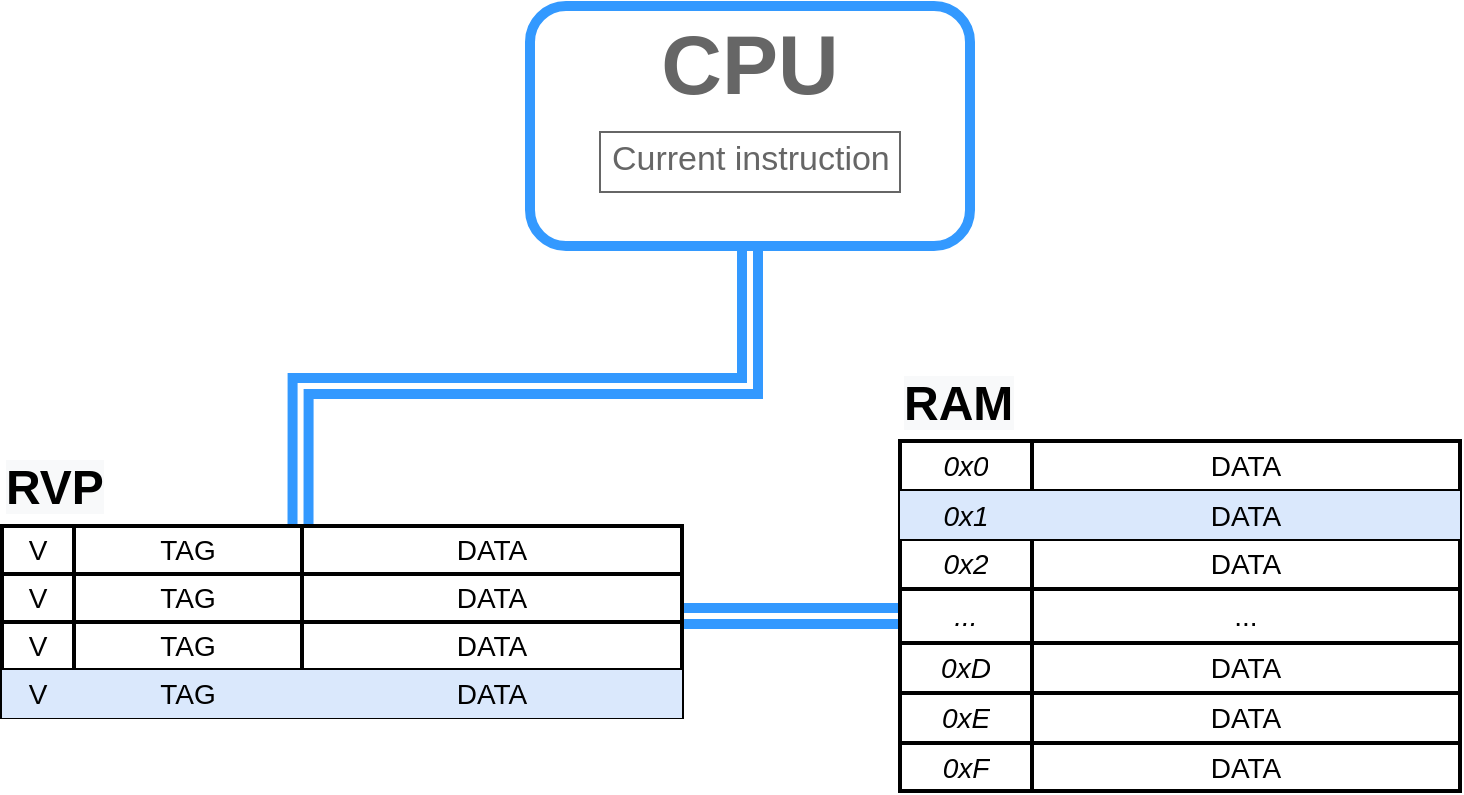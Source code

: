 <mxfile version="15.9.4" type="device"><diagram id="piDafpqhtRUU5qUU-vj8" name="Page-1"><mxGraphModel dx="1422" dy="705" grid="1" gridSize="10" guides="1" tooltips="1" connect="1" arrows="1" fold="1" page="1" pageScale="1" pageWidth="827" pageHeight="1169" math="0" shadow="0"><root><mxCell id="0"/><mxCell id="1" parent="0"/><mxCell id="JVOF7DBvnK_IMMGVgN5s-132" style="edgeStyle=orthogonalEdgeStyle;shape=link;rounded=0;orthogonalLoop=1;jettySize=auto;html=1;entryX=0.439;entryY=-0.021;entryDx=0;entryDy=0;entryPerimeter=0;fontSize=14;endArrow=none;endFill=0;strokeColor=#3399FF;strokeWidth=5;" edge="1" parent="1" source="JVOF7DBvnK_IMMGVgN5s-6" target="JVOF7DBvnK_IMMGVgN5s-119"><mxGeometry relative="1" as="geometry"/></mxCell><mxCell id="JVOF7DBvnK_IMMGVgN5s-6" value="" style="rounded=1;whiteSpace=wrap;html=1;fontFamily=Helvetica;fontSize=38;fontColor=#4C0099;align=left;verticalAlign=middle;strokeWidth=5;strokeColor=#3399FF;" vertex="1" parent="1"><mxGeometry x="304" y="40" width="220" height="120.0" as="geometry"/></mxCell><mxCell id="JVOF7DBvnK_IMMGVgN5s-7" value="Current instruction" style="strokeWidth=1;shadow=0;dashed=0;align=center;html=1;shape=mxgraph.mockup.text.textBox;fontColor=#666666;align=left;fontSize=17;spacingLeft=4;spacingTop=-3;strokeColor=#666666;mainText=;fontFamily=Helvetica;" vertex="1" parent="1"><mxGeometry x="339" y="103" width="150" height="30.0" as="geometry"/></mxCell><mxCell id="JVOF7DBvnK_IMMGVgN5s-8" value="&lt;b style=&quot;font-size: 42px&quot;&gt;&lt;font color=&quot;#666666&quot;&gt;CPU&lt;/font&gt;&lt;/b&gt;" style="text;html=1;strokeColor=none;fillColor=none;align=center;verticalAlign=middle;whiteSpace=wrap;rounded=0;fontFamily=Helvetica;fontSize=42;fontColor=#000000;" vertex="1" parent="1"><mxGeometry x="319" y="49" width="190" height="41" as="geometry"/></mxCell><mxCell id="JVOF7DBvnK_IMMGVgN5s-9" style="edgeStyle=orthogonalEdgeStyle;rounded=0;orthogonalLoop=1;jettySize=auto;html=1;entryX=0;entryY=0.5;entryDx=0;entryDy=0;fontFamily=Helvetica;fontSize=38;fontColor=#000000;shape=link;strokeWidth=5;targetPerimeterSpacing=0;endSize=6;strokeColor=#3399FF;exitX=1.003;exitY=0.875;exitDx=0;exitDy=0;exitPerimeter=0;" edge="1" parent="1" source="JVOF7DBvnK_IMMGVgN5s-172" target="JVOF7DBvnK_IMMGVgN5s-79"><mxGeometry relative="1" as="geometry"><mxPoint x="370" y="318.5" as="sourcePoint"/><mxPoint x="414" y="200" as="targetPoint"/></mxGeometry></mxCell><mxCell id="JVOF7DBvnK_IMMGVgN5s-66" value="" style="shape=table;html=1;whiteSpace=wrap;startSize=0;container=1;collapsible=0;childLayout=tableLayout;fontSize=14;strokeColor=default;strokeWidth=2;fillColor=default;gradientColor=none;" vertex="1" parent="1"><mxGeometry x="489" y="257.5" width="280" height="175" as="geometry"/></mxCell><mxCell id="JVOF7DBvnK_IMMGVgN5s-88" style="shape=partialRectangle;html=1;whiteSpace=wrap;collapsible=0;dropTarget=0;pointerEvents=0;fillColor=none;top=0;left=0;bottom=0;right=0;points=[[0,0.5],[1,0.5]];portConstraint=eastwest;fontSize=14;strokeColor=default;strokeWidth=2;" vertex="1" parent="JVOF7DBvnK_IMMGVgN5s-66"><mxGeometry width="280" height="25" as="geometry"/></mxCell><mxCell id="JVOF7DBvnK_IMMGVgN5s-89" value="0x0" style="shape=partialRectangle;html=1;whiteSpace=wrap;connectable=0;fillColor=none;top=0;left=0;bottom=0;right=0;overflow=hidden;pointerEvents=1;fontSize=14;strokeColor=default;strokeWidth=2;fontStyle=2" vertex="1" parent="JVOF7DBvnK_IMMGVgN5s-88"><mxGeometry width="66" height="25" as="geometry"><mxRectangle width="66" height="25" as="alternateBounds"/></mxGeometry></mxCell><mxCell id="JVOF7DBvnK_IMMGVgN5s-90" value="DATA" style="shape=partialRectangle;html=1;whiteSpace=wrap;connectable=0;fillColor=none;top=0;left=0;bottom=0;right=0;overflow=hidden;pointerEvents=1;fontSize=14;strokeColor=default;strokeWidth=2;" vertex="1" parent="JVOF7DBvnK_IMMGVgN5s-88"><mxGeometry x="66" width="214" height="25" as="geometry"><mxRectangle width="214" height="25" as="alternateBounds"/></mxGeometry></mxCell><mxCell id="JVOF7DBvnK_IMMGVgN5s-85" style="shape=partialRectangle;html=1;whiteSpace=wrap;collapsible=0;dropTarget=0;pointerEvents=0;fillColor=none;top=0;left=0;bottom=0;right=0;points=[[0,0.5],[1,0.5]];portConstraint=eastwest;fontSize=14;strokeColor=default;strokeWidth=2;" vertex="1" parent="JVOF7DBvnK_IMMGVgN5s-66"><mxGeometry y="25" width="280" height="24" as="geometry"/></mxCell><mxCell id="JVOF7DBvnK_IMMGVgN5s-86" value="0x1" style="shape=partialRectangle;html=1;whiteSpace=wrap;connectable=0;fillColor=#dae8fc;top=0;left=0;bottom=0;right=0;overflow=hidden;pointerEvents=1;fontSize=14;strokeColor=#6c8ebf;strokeWidth=2;fontStyle=2" vertex="1" parent="JVOF7DBvnK_IMMGVgN5s-85"><mxGeometry width="66" height="24" as="geometry"><mxRectangle width="66" height="24" as="alternateBounds"/></mxGeometry></mxCell><mxCell id="JVOF7DBvnK_IMMGVgN5s-87" value="DATA" style="shape=partialRectangle;html=1;whiteSpace=wrap;connectable=0;fillColor=#dae8fc;top=0;left=0;bottom=0;right=0;overflow=hidden;pointerEvents=1;fontSize=14;strokeColor=#6c8ebf;strokeWidth=2;" vertex="1" parent="JVOF7DBvnK_IMMGVgN5s-85"><mxGeometry x="66" width="214" height="24" as="geometry"><mxRectangle width="214" height="24" as="alternateBounds"/></mxGeometry></mxCell><mxCell id="JVOF7DBvnK_IMMGVgN5s-82" style="shape=partialRectangle;html=1;whiteSpace=wrap;collapsible=0;dropTarget=0;pointerEvents=0;fillColor=none;top=0;left=0;bottom=0;right=0;points=[[0,0.5],[1,0.5]];portConstraint=eastwest;fontSize=14;strokeColor=default;strokeWidth=2;" vertex="1" parent="JVOF7DBvnK_IMMGVgN5s-66"><mxGeometry y="49" width="280" height="25" as="geometry"/></mxCell><mxCell id="JVOF7DBvnK_IMMGVgN5s-83" value="0x2" style="shape=partialRectangle;html=1;whiteSpace=wrap;connectable=0;fillColor=none;top=0;left=0;bottom=0;right=0;overflow=hidden;pointerEvents=1;fontSize=14;strokeColor=default;strokeWidth=2;fontStyle=2" vertex="1" parent="JVOF7DBvnK_IMMGVgN5s-82"><mxGeometry width="66" height="25" as="geometry"><mxRectangle width="66" height="25" as="alternateBounds"/></mxGeometry></mxCell><mxCell id="JVOF7DBvnK_IMMGVgN5s-84" value="&lt;span&gt;DATA&lt;/span&gt;" style="shape=partialRectangle;html=1;whiteSpace=wrap;connectable=0;fillColor=none;top=0;left=0;bottom=0;right=0;overflow=hidden;pointerEvents=1;fontSize=14;strokeColor=default;strokeWidth=2;" vertex="1" parent="JVOF7DBvnK_IMMGVgN5s-82"><mxGeometry x="66" width="214" height="25" as="geometry"><mxRectangle width="214" height="25" as="alternateBounds"/></mxGeometry></mxCell><mxCell id="JVOF7DBvnK_IMMGVgN5s-79" style="shape=partialRectangle;html=1;whiteSpace=wrap;collapsible=0;dropTarget=0;pointerEvents=0;fillColor=none;top=0;left=0;bottom=0;right=0;points=[[0,0.5],[1,0.5]];portConstraint=eastwest;fontSize=14;strokeColor=default;strokeWidth=2;" vertex="1" parent="JVOF7DBvnK_IMMGVgN5s-66"><mxGeometry y="74" width="280" height="27" as="geometry"/></mxCell><mxCell id="JVOF7DBvnK_IMMGVgN5s-80" value="..." style="shape=partialRectangle;html=1;whiteSpace=wrap;connectable=0;fillColor=none;top=0;left=0;bottom=0;right=0;overflow=hidden;pointerEvents=1;fontSize=14;strokeColor=default;strokeWidth=2;fontStyle=2" vertex="1" parent="JVOF7DBvnK_IMMGVgN5s-79"><mxGeometry width="66" height="27" as="geometry"><mxRectangle width="66" height="27" as="alternateBounds"/></mxGeometry></mxCell><mxCell id="JVOF7DBvnK_IMMGVgN5s-81" value="&lt;span&gt;...&lt;/span&gt;" style="shape=partialRectangle;html=1;whiteSpace=wrap;connectable=0;fillColor=none;top=0;left=0;bottom=0;right=0;overflow=hidden;pointerEvents=1;fontSize=14;strokeColor=default;strokeWidth=2;" vertex="1" parent="JVOF7DBvnK_IMMGVgN5s-79"><mxGeometry x="66" width="214" height="27" as="geometry"><mxRectangle width="214" height="27" as="alternateBounds"/></mxGeometry></mxCell><mxCell id="JVOF7DBvnK_IMMGVgN5s-67" value="" style="shape=partialRectangle;html=1;whiteSpace=wrap;collapsible=0;dropTarget=0;pointerEvents=0;fillColor=none;top=0;left=0;bottom=0;right=0;points=[[0,0.5],[1,0.5]];portConstraint=eastwest;fontSize=14;strokeColor=default;strokeWidth=2;" vertex="1" parent="JVOF7DBvnK_IMMGVgN5s-66"><mxGeometry y="101" width="280" height="25" as="geometry"/></mxCell><mxCell id="JVOF7DBvnK_IMMGVgN5s-68" value="0xD" style="shape=partialRectangle;html=1;whiteSpace=wrap;connectable=0;fillColor=none;top=0;left=0;bottom=0;right=0;overflow=hidden;pointerEvents=1;fontSize=14;strokeColor=default;strokeWidth=2;fontStyle=2" vertex="1" parent="JVOF7DBvnK_IMMGVgN5s-67"><mxGeometry width="66" height="25" as="geometry"><mxRectangle width="66" height="25" as="alternateBounds"/></mxGeometry></mxCell><mxCell id="JVOF7DBvnK_IMMGVgN5s-69" value="&lt;span&gt;DATA&lt;/span&gt;" style="shape=partialRectangle;html=1;whiteSpace=wrap;connectable=0;fillColor=none;top=0;left=0;bottom=0;right=0;overflow=hidden;pointerEvents=1;fontSize=14;strokeColor=default;strokeWidth=2;" vertex="1" parent="JVOF7DBvnK_IMMGVgN5s-67"><mxGeometry x="66" width="214" height="25" as="geometry"><mxRectangle width="214" height="25" as="alternateBounds"/></mxGeometry></mxCell><mxCell id="JVOF7DBvnK_IMMGVgN5s-71" value="" style="shape=partialRectangle;html=1;whiteSpace=wrap;collapsible=0;dropTarget=0;pointerEvents=0;fillColor=none;top=0;left=0;bottom=0;right=0;points=[[0,0.5],[1,0.5]];portConstraint=eastwest;fontSize=14;strokeColor=default;strokeWidth=2;" vertex="1" parent="JVOF7DBvnK_IMMGVgN5s-66"><mxGeometry y="126" width="280" height="25" as="geometry"/></mxCell><mxCell id="JVOF7DBvnK_IMMGVgN5s-72" value="0xE" style="shape=partialRectangle;html=1;whiteSpace=wrap;connectable=0;fillColor=none;top=0;left=0;bottom=0;right=0;overflow=hidden;pointerEvents=1;fontSize=14;strokeColor=default;strokeWidth=2;fontStyle=2" vertex="1" parent="JVOF7DBvnK_IMMGVgN5s-71"><mxGeometry width="66" height="25" as="geometry"><mxRectangle width="66" height="25" as="alternateBounds"/></mxGeometry></mxCell><mxCell id="JVOF7DBvnK_IMMGVgN5s-73" value="&lt;span&gt;DATA&lt;/span&gt;" style="shape=partialRectangle;html=1;whiteSpace=wrap;connectable=0;fillColor=none;top=0;left=0;bottom=0;right=0;overflow=hidden;pointerEvents=1;fontSize=14;strokeColor=default;strokeWidth=2;" vertex="1" parent="JVOF7DBvnK_IMMGVgN5s-71"><mxGeometry x="66" width="214" height="25" as="geometry"><mxRectangle width="214" height="25" as="alternateBounds"/></mxGeometry></mxCell><mxCell id="JVOF7DBvnK_IMMGVgN5s-75" value="" style="shape=partialRectangle;html=1;whiteSpace=wrap;collapsible=0;dropTarget=0;pointerEvents=0;fillColor=none;top=0;left=0;bottom=0;right=0;points=[[0,0.5],[1,0.5]];portConstraint=eastwest;fontSize=14;strokeColor=default;strokeWidth=2;" vertex="1" parent="JVOF7DBvnK_IMMGVgN5s-66"><mxGeometry y="151" width="280" height="24" as="geometry"/></mxCell><mxCell id="JVOF7DBvnK_IMMGVgN5s-76" value="0xF" style="shape=partialRectangle;html=1;whiteSpace=wrap;connectable=0;fillColor=none;top=0;left=0;bottom=0;right=0;overflow=hidden;pointerEvents=1;fontSize=14;strokeColor=default;strokeWidth=2;fontStyle=2" vertex="1" parent="JVOF7DBvnK_IMMGVgN5s-75"><mxGeometry width="66" height="24" as="geometry"><mxRectangle width="66" height="24" as="alternateBounds"/></mxGeometry></mxCell><mxCell id="JVOF7DBvnK_IMMGVgN5s-77" value="&lt;span&gt;DATA&lt;/span&gt;" style="shape=partialRectangle;html=1;whiteSpace=wrap;connectable=0;fillColor=none;top=0;left=0;bottom=0;right=0;overflow=hidden;pointerEvents=1;fontSize=14;strokeColor=default;strokeWidth=2;" vertex="1" parent="JVOF7DBvnK_IMMGVgN5s-75"><mxGeometry x="66" width="214" height="24" as="geometry"><mxRectangle width="214" height="24" as="alternateBounds"/></mxGeometry></mxCell><mxCell id="JVOF7DBvnK_IMMGVgN5s-91" value="&lt;span style=&quot;color: rgb(0, 0, 0); font-family: helvetica; font-size: 24px; font-style: normal; font-weight: 700; letter-spacing: normal; text-align: center; text-indent: 0px; text-transform: none; word-spacing: 0px; background-color: rgb(248, 249, 250); display: inline; float: none;&quot;&gt;RAM&lt;/span&gt;" style="text;whiteSpace=wrap;html=1;fontSize=14;" vertex="1" parent="1"><mxGeometry x="489" y="217.5" width="281" height="40" as="geometry"/></mxCell><mxCell id="JVOF7DBvnK_IMMGVgN5s-94" value="" style="shape=table;html=1;whiteSpace=wrap;startSize=0;container=1;collapsible=0;childLayout=tableLayout;fontSize=14;strokeColor=default;strokeWidth=2;fillColor=none;gradientColor=none;" vertex="1" parent="1"><mxGeometry x="40" y="300" width="340" height="95.5" as="geometry"/></mxCell><mxCell id="JVOF7DBvnK_IMMGVgN5s-119" style="shape=partialRectangle;html=1;whiteSpace=wrap;collapsible=0;dropTarget=0;pointerEvents=0;fillColor=none;top=0;left=0;bottom=0;right=0;points=[[0,0.5],[1,0.5]];portConstraint=eastwest;fontSize=14;strokeColor=default;strokeWidth=2;" vertex="1" parent="JVOF7DBvnK_IMMGVgN5s-94"><mxGeometry width="340" height="24" as="geometry"/></mxCell><mxCell id="JVOF7DBvnK_IMMGVgN5s-120" value="V" style="shape=partialRectangle;html=1;whiteSpace=wrap;connectable=0;fillColor=none;top=0;left=0;bottom=0;right=0;overflow=hidden;pointerEvents=1;fontSize=14;strokeColor=default;strokeWidth=2;" vertex="1" parent="JVOF7DBvnK_IMMGVgN5s-119"><mxGeometry width="36" height="24" as="geometry"><mxRectangle width="36" height="24" as="alternateBounds"/></mxGeometry></mxCell><mxCell id="JVOF7DBvnK_IMMGVgN5s-121" value="TAG" style="shape=partialRectangle;html=1;whiteSpace=wrap;connectable=0;fillColor=none;top=0;left=0;bottom=0;right=0;overflow=hidden;pointerEvents=1;fontSize=14;strokeColor=default;strokeWidth=2;" vertex="1" parent="JVOF7DBvnK_IMMGVgN5s-119"><mxGeometry x="36" width="114" height="24" as="geometry"><mxRectangle width="114" height="24" as="alternateBounds"/></mxGeometry></mxCell><mxCell id="JVOF7DBvnK_IMMGVgN5s-122" value="DATA" style="shape=partialRectangle;html=1;whiteSpace=wrap;connectable=0;fillColor=none;top=0;left=0;bottom=0;right=0;overflow=hidden;pointerEvents=1;fontSize=14;strokeColor=default;strokeWidth=2;" vertex="1" parent="JVOF7DBvnK_IMMGVgN5s-119"><mxGeometry x="150" width="190" height="24" as="geometry"><mxRectangle width="190" height="24" as="alternateBounds"/></mxGeometry></mxCell><mxCell id="JVOF7DBvnK_IMMGVgN5s-172" style="shape=partialRectangle;html=1;whiteSpace=wrap;collapsible=0;dropTarget=0;pointerEvents=0;fillColor=none;top=0;left=0;bottom=0;right=0;points=[[0,0.5],[1,0.5]];portConstraint=eastwest;fontSize=14;strokeColor=default;strokeWidth=2;" vertex="1" parent="JVOF7DBvnK_IMMGVgN5s-94"><mxGeometry y="24" width="340" height="24" as="geometry"/></mxCell><mxCell id="JVOF7DBvnK_IMMGVgN5s-174" value="V" style="shape=partialRectangle;html=1;whiteSpace=wrap;connectable=0;fillColor=none;top=0;left=0;bottom=0;right=0;overflow=hidden;pointerEvents=1;fontSize=14;strokeColor=default;strokeWidth=2;" vertex="1" parent="JVOF7DBvnK_IMMGVgN5s-172"><mxGeometry width="36" height="24" as="geometry"><mxRectangle width="36" height="24" as="alternateBounds"/></mxGeometry></mxCell><mxCell id="JVOF7DBvnK_IMMGVgN5s-175" value="TAG" style="shape=partialRectangle;html=1;whiteSpace=wrap;connectable=0;fillColor=none;top=0;left=0;bottom=0;right=0;overflow=hidden;pointerEvents=1;fontSize=14;strokeColor=default;strokeWidth=2;" vertex="1" parent="JVOF7DBvnK_IMMGVgN5s-172"><mxGeometry x="36" width="114" height="24" as="geometry"><mxRectangle width="114" height="24" as="alternateBounds"/></mxGeometry></mxCell><mxCell id="JVOF7DBvnK_IMMGVgN5s-176" value="DATA" style="shape=partialRectangle;html=1;whiteSpace=wrap;connectable=0;fillColor=none;top=0;left=0;bottom=0;right=0;overflow=hidden;pointerEvents=1;fontSize=14;strokeColor=default;strokeWidth=2;" vertex="1" parent="JVOF7DBvnK_IMMGVgN5s-172"><mxGeometry x="150" width="190" height="24" as="geometry"><mxRectangle width="190" height="24" as="alternateBounds"/></mxGeometry></mxCell><mxCell id="JVOF7DBvnK_IMMGVgN5s-167" style="shape=partialRectangle;html=1;whiteSpace=wrap;collapsible=0;dropTarget=0;pointerEvents=0;fillColor=none;top=0;left=0;bottom=0;right=0;points=[[0,0.5],[1,0.5]];portConstraint=eastwest;fontSize=14;strokeColor=default;strokeWidth=2;" vertex="1" parent="JVOF7DBvnK_IMMGVgN5s-94"><mxGeometry y="48" width="340" height="24" as="geometry"/></mxCell><mxCell id="JVOF7DBvnK_IMMGVgN5s-169" value="V" style="shape=partialRectangle;html=1;whiteSpace=wrap;connectable=0;fillColor=none;top=0;left=0;bottom=0;right=0;overflow=hidden;pointerEvents=1;fontSize=14;strokeColor=default;strokeWidth=2;" vertex="1" parent="JVOF7DBvnK_IMMGVgN5s-167"><mxGeometry width="36" height="24" as="geometry"><mxRectangle width="36" height="24" as="alternateBounds"/></mxGeometry></mxCell><mxCell id="JVOF7DBvnK_IMMGVgN5s-170" value="TAG" style="shape=partialRectangle;html=1;whiteSpace=wrap;connectable=0;fillColor=none;top=0;left=0;bottom=0;right=0;overflow=hidden;pointerEvents=1;fontSize=14;strokeColor=default;strokeWidth=2;" vertex="1" parent="JVOF7DBvnK_IMMGVgN5s-167"><mxGeometry x="36" width="114" height="24" as="geometry"><mxRectangle width="114" height="24" as="alternateBounds"/></mxGeometry></mxCell><mxCell id="JVOF7DBvnK_IMMGVgN5s-171" value="DATA" style="shape=partialRectangle;html=1;whiteSpace=wrap;connectable=0;fillColor=none;top=0;left=0;bottom=0;right=0;overflow=hidden;pointerEvents=1;fontSize=14;strokeColor=default;strokeWidth=2;" vertex="1" parent="JVOF7DBvnK_IMMGVgN5s-167"><mxGeometry x="150" width="190" height="24" as="geometry"><mxRectangle width="190" height="24" as="alternateBounds"/></mxGeometry></mxCell><mxCell id="JVOF7DBvnK_IMMGVgN5s-115" style="shape=partialRectangle;html=1;whiteSpace=wrap;collapsible=0;dropTarget=0;pointerEvents=0;fillColor=none;top=0;left=0;bottom=0;right=0;points=[[0,0.5],[1,0.5]];portConstraint=eastwest;fontSize=14;strokeColor=default;strokeWidth=2;" vertex="1" parent="JVOF7DBvnK_IMMGVgN5s-94"><mxGeometry y="72" width="340" height="24" as="geometry"/></mxCell><mxCell id="JVOF7DBvnK_IMMGVgN5s-116" value="V" style="shape=partialRectangle;html=1;whiteSpace=wrap;connectable=0;fillColor=#dae8fc;top=0;left=0;bottom=0;right=0;overflow=hidden;pointerEvents=1;fontSize=14;strokeColor=#6c8ebf;strokeWidth=2;" vertex="1" parent="JVOF7DBvnK_IMMGVgN5s-115"><mxGeometry width="36" height="24" as="geometry"><mxRectangle width="36" height="24" as="alternateBounds"/></mxGeometry></mxCell><mxCell id="JVOF7DBvnK_IMMGVgN5s-117" value="TAG" style="shape=partialRectangle;html=1;whiteSpace=wrap;connectable=0;fillColor=#dae8fc;top=0;left=0;bottom=0;right=0;overflow=hidden;pointerEvents=1;fontSize=14;strokeColor=#6c8ebf;strokeWidth=2;" vertex="1" parent="JVOF7DBvnK_IMMGVgN5s-115"><mxGeometry x="36" width="114" height="24" as="geometry"><mxRectangle width="114" height="24" as="alternateBounds"/></mxGeometry></mxCell><mxCell id="JVOF7DBvnK_IMMGVgN5s-118" value="DATA" style="shape=partialRectangle;html=1;whiteSpace=wrap;connectable=0;fillColor=#dae8fc;top=0;left=0;bottom=0;right=0;overflow=hidden;pointerEvents=1;fontSize=14;strokeColor=#6c8ebf;strokeWidth=2;" vertex="1" parent="JVOF7DBvnK_IMMGVgN5s-115"><mxGeometry x="150" width="190" height="24" as="geometry"><mxRectangle width="190" height="24" as="alternateBounds"/></mxGeometry></mxCell><mxCell id="JVOF7DBvnK_IMMGVgN5s-130" value="&lt;span style=&quot;color: rgb(0 , 0 , 0) ; font-family: &amp;#34;helvetica&amp;#34; ; font-size: 24px ; font-style: normal ; font-weight: 700 ; letter-spacing: normal ; text-align: center ; text-indent: 0px ; text-transform: none ; word-spacing: 0px ; background-color: rgb(248 , 249 , 250) ; display: inline ; float: none&quot;&gt;RVP&lt;/span&gt;" style="text;whiteSpace=wrap;html=1;fontSize=14;" vertex="1" parent="1"><mxGeometry x="40" y="260" width="330" height="38" as="geometry"/></mxCell></root></mxGraphModel></diagram></mxfile>
